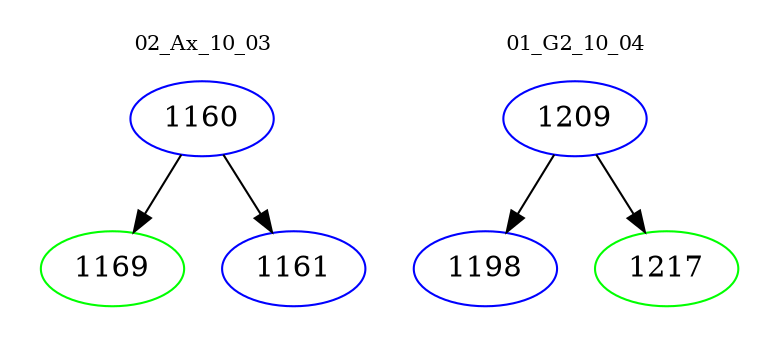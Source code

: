 digraph{
subgraph cluster_0 {
color = white
label = "02_Ax_10_03";
fontsize=10;
T0_1160 [label="1160", color="blue"]
T0_1160 -> T0_1169 [color="black"]
T0_1169 [label="1169", color="green"]
T0_1160 -> T0_1161 [color="black"]
T0_1161 [label="1161", color="blue"]
}
subgraph cluster_1 {
color = white
label = "01_G2_10_04";
fontsize=10;
T1_1209 [label="1209", color="blue"]
T1_1209 -> T1_1198 [color="black"]
T1_1198 [label="1198", color="blue"]
T1_1209 -> T1_1217 [color="black"]
T1_1217 [label="1217", color="green"]
}
}
